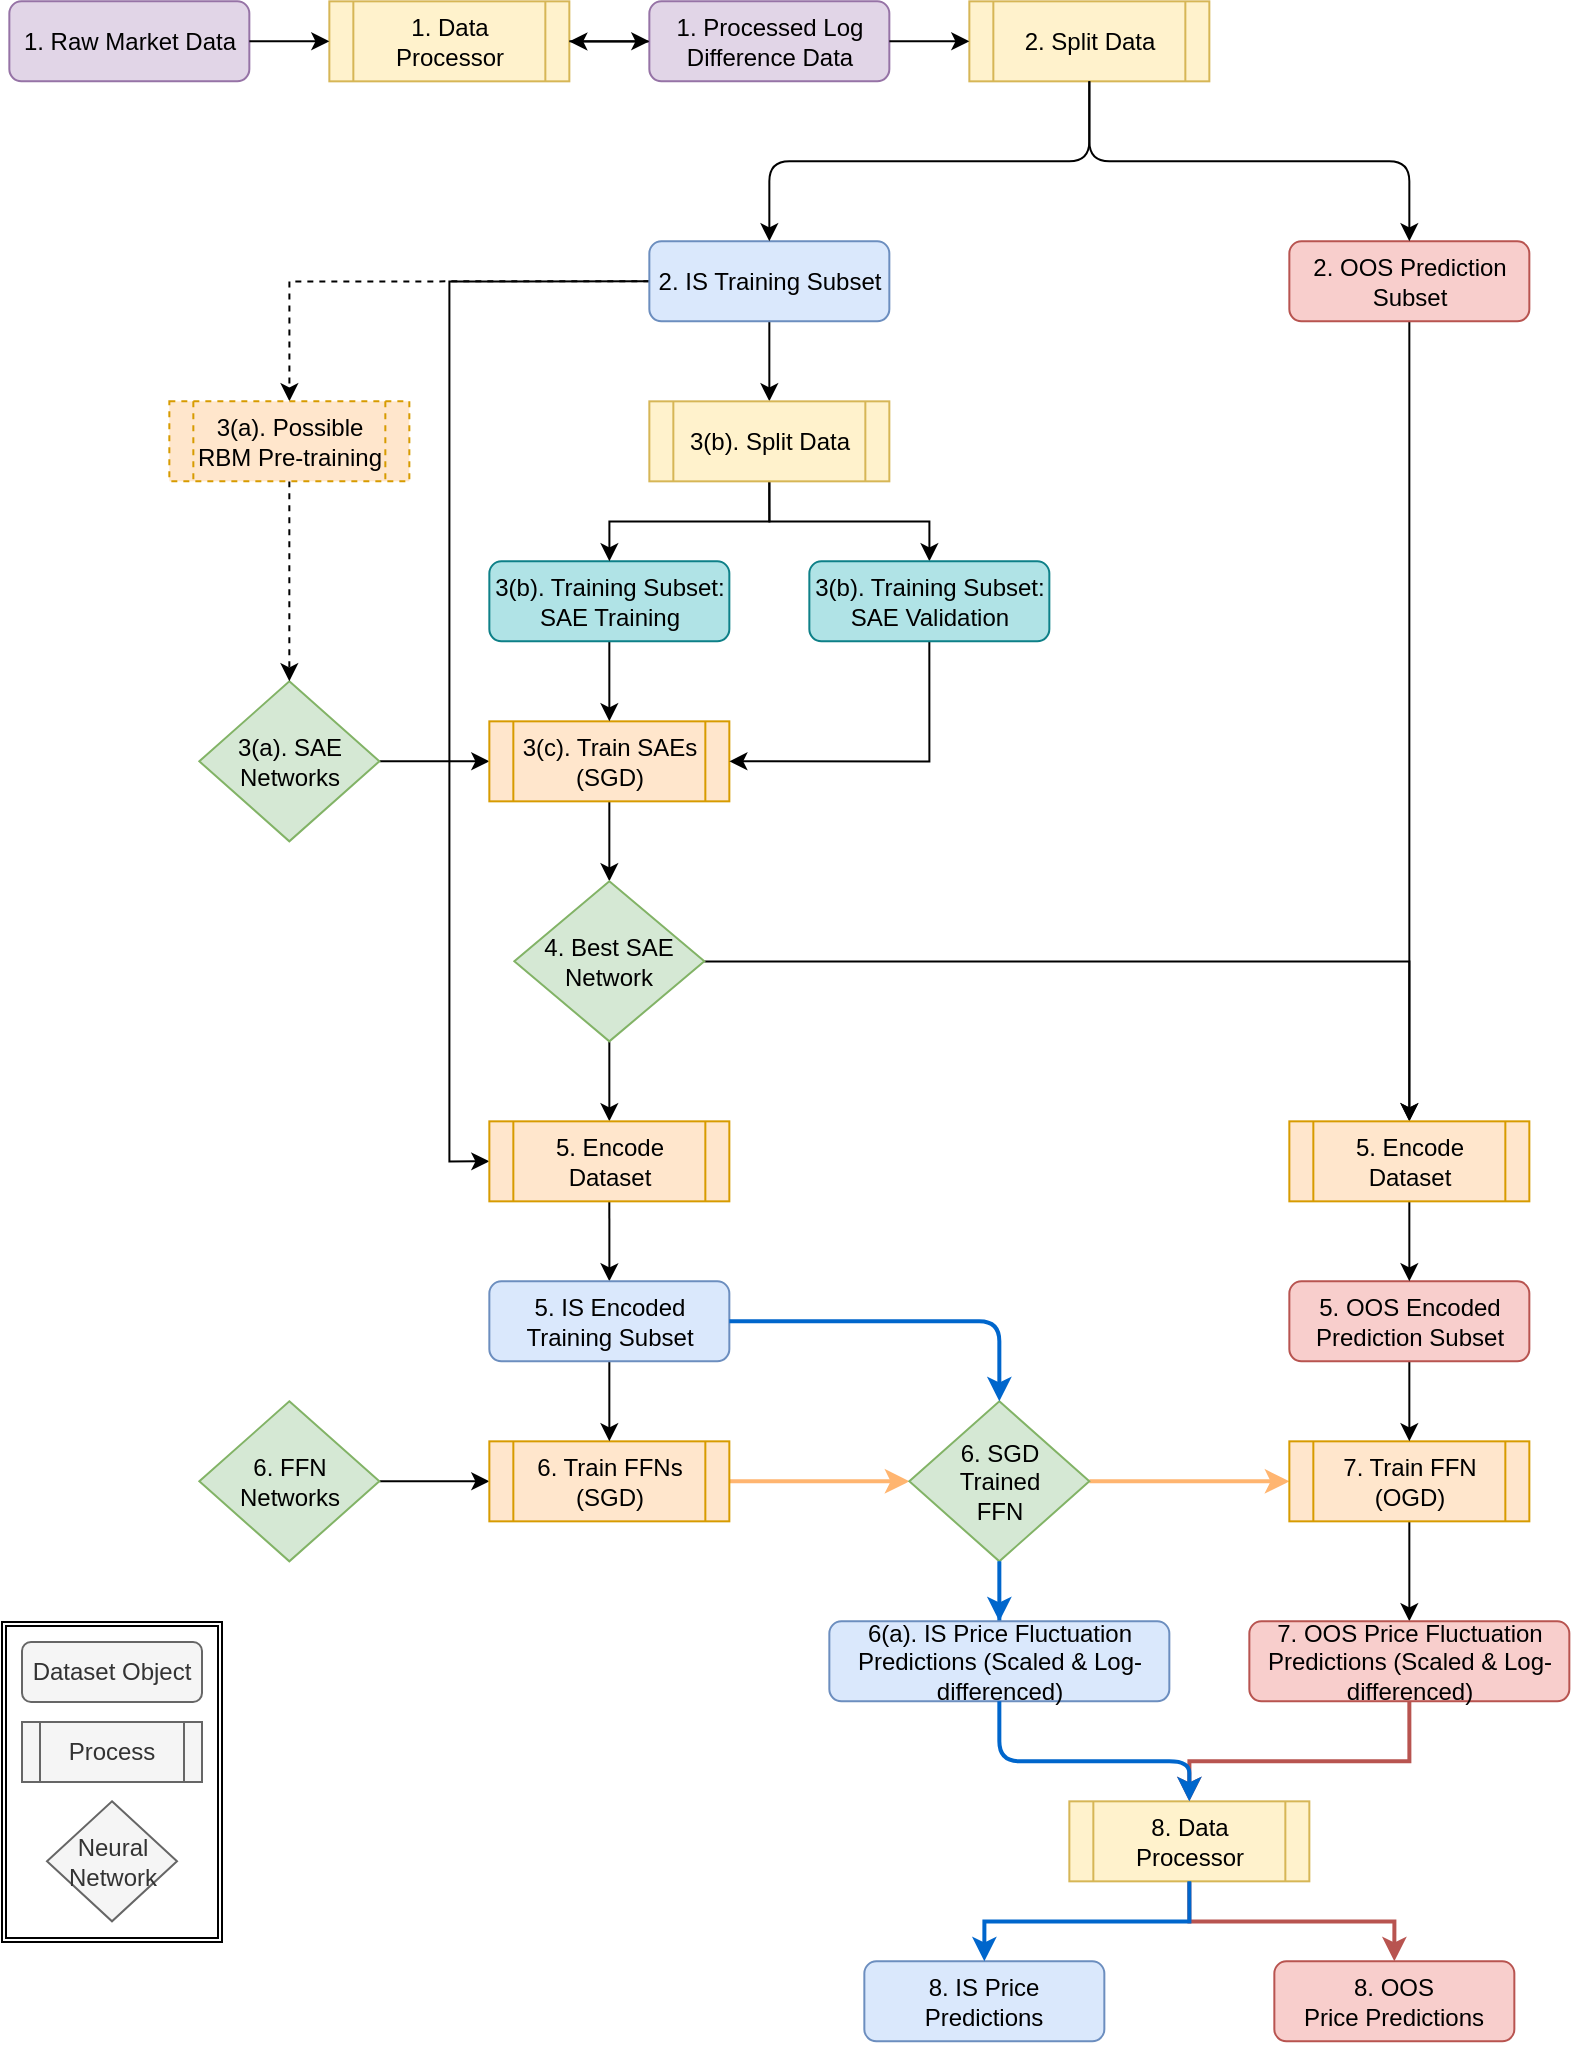 <mxfile version="12.6.7" type="device"><diagram id="EzshH1ZztDxhLU9X4agq" name="Page-1"><mxGraphModel dx="1977" dy="1192" grid="1" gridSize="10" guides="1" tooltips="1" connect="1" arrows="1" fold="1" page="1" pageScale="1" pageWidth="850" pageHeight="1100" math="0" shadow="0"><root><mxCell id="0"/><mxCell id="1" parent="0"/><mxCell id="JVI4xZAx4MJwsYW7Kg8M-6" value="" style="shape=ext;double=1;rounded=0;whiteSpace=wrap;html=1;" vertex="1" parent="1"><mxGeometry x="30" y="850" width="110" height="160" as="geometry"/></mxCell><mxCell id="Qn935991r_d9r_yExMQz-1" value="1. Data Processor" style="shape=process;whiteSpace=wrap;html=1;backgroundOutline=1;fillColor=#fff2cc;strokeColor=#d6b656;" parent="1" vertex="1"><mxGeometry x="193.67" y="39.67" width="120" height="40" as="geometry"/></mxCell><mxCell id="Qn935991r_d9r_yExMQz-2" value="&lt;span style=&quot;white-space: normal&quot;&gt;1. Raw Market Data&lt;/span&gt;" style="rounded=1;whiteSpace=wrap;html=1;fillColor=#e1d5e7;strokeColor=#9673a6;" parent="1" vertex="1"><mxGeometry x="33.67" y="39.67" width="120" height="40" as="geometry"/></mxCell><mxCell id="JVI4xZAx4MJwsYW7Kg8M-1" value="" style="edgeStyle=orthogonalEdgeStyle;rounded=0;orthogonalLoop=1;jettySize=auto;html=1;" edge="1" parent="1" source="Qn935991r_d9r_yExMQz-3" target="Qn935991r_d9r_yExMQz-1"><mxGeometry relative="1" as="geometry"/></mxCell><mxCell id="Qn935991r_d9r_yExMQz-3" value="1. Processed Log Difference Data" style="rounded=1;whiteSpace=wrap;html=1;fillColor=#e1d5e7;strokeColor=#9673a6;" parent="1" vertex="1"><mxGeometry x="353.67" y="39.67" width="120" height="40" as="geometry"/></mxCell><mxCell id="Qn935991r_d9r_yExMQz-4" value="2. Split Data" style="shape=process;whiteSpace=wrap;html=1;backgroundOutline=1;fillColor=#fff2cc;strokeColor=#d6b656;" parent="1" vertex="1"><mxGeometry x="513.67" y="39.67" width="120" height="40" as="geometry"/></mxCell><mxCell id="Qn935991r_d9r_yExMQz-5" style="edgeStyle=orthogonalEdgeStyle;rounded=0;orthogonalLoop=1;jettySize=auto;html=1;exitX=0.5;exitY=1;exitDx=0;exitDy=0;" parent="1" source="Qn935991r_d9r_yExMQz-8" target="Qn935991r_d9r_yExMQz-24" edge="1"><mxGeometry relative="1" as="geometry"/></mxCell><mxCell id="Qn935991r_d9r_yExMQz-6" style="edgeStyle=orthogonalEdgeStyle;rounded=0;orthogonalLoop=1;jettySize=auto;html=1;entryX=0;entryY=0.5;entryDx=0;entryDy=0;jumpStyle=arc;jumpSize=19;exitX=0;exitY=0.5;exitDx=0;exitDy=0;" parent="1" source="Qn935991r_d9r_yExMQz-8" target="Qn935991r_d9r_yExMQz-30" edge="1"><mxGeometry relative="1" as="geometry"><mxPoint x="213.67" y="589.67" as="sourcePoint"/></mxGeometry></mxCell><mxCell id="Qn935991r_d9r_yExMQz-7" style="edgeStyle=orthogonalEdgeStyle;rounded=0;jumpStyle=arc;jumpSize=19;orthogonalLoop=1;jettySize=auto;html=1;exitX=0;exitY=0.5;exitDx=0;exitDy=0;dashed=1;" parent="1" source="Qn935991r_d9r_yExMQz-8" target="Qn935991r_d9r_yExMQz-45" edge="1"><mxGeometry relative="1" as="geometry"/></mxCell><mxCell id="Qn935991r_d9r_yExMQz-8" value="2. IS Training Subset" style="rounded=1;whiteSpace=wrap;html=1;fillColor=#dae8fc;strokeColor=#6c8ebf;" parent="1" vertex="1"><mxGeometry x="353.67" y="159.67" width="120" height="40" as="geometry"/></mxCell><mxCell id="Qn935991r_d9r_yExMQz-9" style="edgeStyle=orthogonalEdgeStyle;rounded=0;jumpStyle=arc;jumpSize=19;orthogonalLoop=1;jettySize=auto;html=1;exitX=0.5;exitY=1;exitDx=0;exitDy=0;" parent="1" source="Qn935991r_d9r_yExMQz-10" target="Qn935991r_d9r_yExMQz-49" edge="1"><mxGeometry relative="1" as="geometry"><mxPoint x="733.67" y="419.67" as="targetPoint"/></mxGeometry></mxCell><mxCell id="Qn935991r_d9r_yExMQz-10" value="2. OOS Prediction Subset" style="rounded=1;whiteSpace=wrap;html=1;fillColor=#f8cecc;strokeColor=#b85450;" parent="1" vertex="1"><mxGeometry x="673.67" y="159.67" width="120" height="40" as="geometry"/></mxCell><mxCell id="Qn935991r_d9r_yExMQz-11" value="" style="endArrow=classic;html=1;exitX=1;exitY=0.5;exitDx=0;exitDy=0;entryX=0;entryY=0.5;entryDx=0;entryDy=0;" parent="1" source="Qn935991r_d9r_yExMQz-2" target="Qn935991r_d9r_yExMQz-1" edge="1"><mxGeometry width="50" height="50" relative="1" as="geometry"><mxPoint x="573.67" y="199.67" as="sourcePoint"/><mxPoint x="403.67" y="539.67" as="targetPoint"/></mxGeometry></mxCell><mxCell id="Qn935991r_d9r_yExMQz-12" value="" style="endArrow=classic;html=1;exitX=1;exitY=0.5;exitDx=0;exitDy=0;entryX=0;entryY=0.5;entryDx=0;entryDy=0;" parent="1" source="Qn935991r_d9r_yExMQz-1" target="Qn935991r_d9r_yExMQz-3" edge="1"><mxGeometry width="50" height="50" relative="1" as="geometry"><mxPoint x="353.67" y="589.67" as="sourcePoint"/><mxPoint x="403.67" y="539.67" as="targetPoint"/></mxGeometry></mxCell><mxCell id="Qn935991r_d9r_yExMQz-13" value="" style="endArrow=classic;html=1;exitX=1;exitY=0.5;exitDx=0;exitDy=0;entryX=0;entryY=0.5;entryDx=0;entryDy=0;" parent="1" source="Qn935991r_d9r_yExMQz-3" target="Qn935991r_d9r_yExMQz-4" edge="1"><mxGeometry width="50" height="50" relative="1" as="geometry"><mxPoint x="353.67" y="589.67" as="sourcePoint"/><mxPoint x="403.67" y="539.67" as="targetPoint"/><Array as="points"/></mxGeometry></mxCell><mxCell id="Qn935991r_d9r_yExMQz-14" value="" style="endArrow=classic;html=1;entryX=0.5;entryY=0;entryDx=0;entryDy=0;" parent="1" target="Qn935991r_d9r_yExMQz-8" edge="1"><mxGeometry width="50" height="50" relative="1" as="geometry"><mxPoint x="573.67" y="79.67" as="sourcePoint"/><mxPoint x="403.67" y="239.67" as="targetPoint"/><Array as="points"><mxPoint x="573.67" y="119.67"/><mxPoint x="413.67" y="119.67"/><mxPoint x="413.67" y="159.67"/></Array></mxGeometry></mxCell><mxCell id="Qn935991r_d9r_yExMQz-15" value="" style="endArrow=classic;html=1;entryX=0.5;entryY=0;entryDx=0;entryDy=0;" parent="1" target="Qn935991r_d9r_yExMQz-10" edge="1"><mxGeometry width="50" height="50" relative="1" as="geometry"><mxPoint x="573.67" y="79.67" as="sourcePoint"/><mxPoint x="403.67" y="239.67" as="targetPoint"/><Array as="points"><mxPoint x="573.67" y="119.67"/><mxPoint x="733.67" y="119.67"/><mxPoint x="733.67" y="159.67"/></Array></mxGeometry></mxCell><mxCell id="Qn935991r_d9r_yExMQz-16" style="edgeStyle=orthogonalEdgeStyle;rounded=0;orthogonalLoop=1;jettySize=auto;html=1;exitX=1;exitY=0.5;exitDx=0;exitDy=0;entryX=0;entryY=0.5;entryDx=0;entryDy=0;" parent="1" source="Qn935991r_d9r_yExMQz-17" target="Qn935991r_d9r_yExMQz-19" edge="1"><mxGeometry relative="1" as="geometry"><mxPoint x="233.67" y="419.67" as="targetPoint"/></mxGeometry></mxCell><mxCell id="Qn935991r_d9r_yExMQz-17" value="3(a). SAE &lt;br&gt;Networks" style="rhombus;whiteSpace=wrap;html=1;fillColor=#d5e8d4;strokeColor=#82b366;" parent="1" vertex="1"><mxGeometry x="128.67" y="379.67" width="90" height="80" as="geometry"/></mxCell><mxCell id="Qn935991r_d9r_yExMQz-18" style="edgeStyle=orthogonalEdgeStyle;rounded=0;orthogonalLoop=1;jettySize=auto;html=1;exitX=0.5;exitY=1;exitDx=0;exitDy=0;" parent="1" source="Qn935991r_d9r_yExMQz-19" target="Qn935991r_d9r_yExMQz-28" edge="1"><mxGeometry relative="1" as="geometry"/></mxCell><mxCell id="Qn935991r_d9r_yExMQz-19" value="3(c). Train SAEs (SGD)" style="shape=process;whiteSpace=wrap;html=1;backgroundOutline=1;fillColor=#ffe6cc;strokeColor=#d79b00;" parent="1" vertex="1"><mxGeometry x="273.67" y="399.67" width="120" height="40" as="geometry"/></mxCell><mxCell id="Qn935991r_d9r_yExMQz-20" style="edgeStyle=orthogonalEdgeStyle;rounded=0;orthogonalLoop=1;jettySize=auto;html=1;exitX=0.5;exitY=1;exitDx=0;exitDy=0;entryX=0.5;entryY=0;entryDx=0;entryDy=0;" parent="1" source="Qn935991r_d9r_yExMQz-21" target="Qn935991r_d9r_yExMQz-19" edge="1"><mxGeometry relative="1" as="geometry"/></mxCell><mxCell id="Qn935991r_d9r_yExMQz-21" value="3(b). Training Subset: SAE Training" style="rounded=1;whiteSpace=wrap;html=1;fillColor=#b0e3e6;strokeColor=#0e8088;" parent="1" vertex="1"><mxGeometry x="273.67" y="319.67" width="120" height="40" as="geometry"/></mxCell><mxCell id="Qn935991r_d9r_yExMQz-22" style="edgeStyle=orthogonalEdgeStyle;rounded=0;orthogonalLoop=1;jettySize=auto;html=1;exitX=0.5;exitY=1;exitDx=0;exitDy=0;" parent="1" source="Qn935991r_d9r_yExMQz-24" target="Qn935991r_d9r_yExMQz-26" edge="1"><mxGeometry relative="1" as="geometry"/></mxCell><mxCell id="Qn935991r_d9r_yExMQz-23" style="edgeStyle=orthogonalEdgeStyle;rounded=0;orthogonalLoop=1;jettySize=auto;html=1;exitX=0.5;exitY=1;exitDx=0;exitDy=0;" parent="1" source="Qn935991r_d9r_yExMQz-24" target="Qn935991r_d9r_yExMQz-21" edge="1"><mxGeometry relative="1" as="geometry"/></mxCell><mxCell id="Qn935991r_d9r_yExMQz-24" value="3(b). Split Data" style="shape=process;whiteSpace=wrap;html=1;backgroundOutline=1;fillColor=#fff2cc;strokeColor=#d6b656;" parent="1" vertex="1"><mxGeometry x="353.67" y="239.67" width="120" height="40" as="geometry"/></mxCell><mxCell id="Qn935991r_d9r_yExMQz-25" style="edgeStyle=orthogonalEdgeStyle;rounded=0;orthogonalLoop=1;jettySize=auto;html=1;exitX=0.5;exitY=1;exitDx=0;exitDy=0;entryX=1;entryY=0.5;entryDx=0;entryDy=0;" parent="1" source="Qn935991r_d9r_yExMQz-26" target="Qn935991r_d9r_yExMQz-19" edge="1"><mxGeometry relative="1" as="geometry"/></mxCell><mxCell id="Qn935991r_d9r_yExMQz-26" value="3(b). Training Subset: SAE Validation" style="rounded=1;whiteSpace=wrap;html=1;fillColor=#b0e3e6;strokeColor=#0e8088;" parent="1" vertex="1"><mxGeometry x="433.67" y="319.67" width="120" height="40" as="geometry"/></mxCell><mxCell id="Qn935991r_d9r_yExMQz-27" style="edgeStyle=orthogonalEdgeStyle;rounded=0;orthogonalLoop=1;jettySize=auto;html=1;exitX=0.5;exitY=1;exitDx=0;exitDy=0;entryX=0.5;entryY=0;entryDx=0;entryDy=0;" parent="1" source="Qn935991r_d9r_yExMQz-28" target="Qn935991r_d9r_yExMQz-30" edge="1"><mxGeometry relative="1" as="geometry"/></mxCell><mxCell id="Qn935991r_d9r_yExMQz-57" value="" style="edgeStyle=orthogonalEdgeStyle;rounded=0;orthogonalLoop=1;jettySize=auto;html=1;entryX=0.5;entryY=0;entryDx=0;entryDy=0;" parent="1" source="Qn935991r_d9r_yExMQz-28" target="Qn935991r_d9r_yExMQz-49" edge="1"><mxGeometry relative="1" as="geometry"><mxPoint x="578.67" y="519.67" as="targetPoint"/></mxGeometry></mxCell><mxCell id="Qn935991r_d9r_yExMQz-28" value="4. Best SAE Network" style="rhombus;whiteSpace=wrap;html=1;fillColor=#d5e8d4;strokeColor=#82b366;" parent="1" vertex="1"><mxGeometry x="286.17" y="479.67" width="95" height="80" as="geometry"/></mxCell><mxCell id="Qn935991r_d9r_yExMQz-29" style="edgeStyle=orthogonalEdgeStyle;rounded=0;jumpStyle=arc;jumpSize=19;orthogonalLoop=1;jettySize=auto;html=1;exitX=0.5;exitY=1;exitDx=0;exitDy=0;" parent="1" source="Qn935991r_d9r_yExMQz-30" edge="1"><mxGeometry relative="1" as="geometry"><mxPoint x="333.67" y="679.67" as="targetPoint"/></mxGeometry></mxCell><mxCell id="Qn935991r_d9r_yExMQz-30" value="5. Encode Dataset" style="shape=process;whiteSpace=wrap;html=1;backgroundOutline=1;fillColor=#ffe6cc;strokeColor=#d79b00;" parent="1" vertex="1"><mxGeometry x="273.67" y="599.67" width="120" height="40" as="geometry"/></mxCell><mxCell id="Qn935991r_d9r_yExMQz-31" style="edgeStyle=orthogonalEdgeStyle;rounded=0;jumpStyle=arc;jumpSize=19;orthogonalLoop=1;jettySize=auto;html=1;exitX=1;exitY=0.5;exitDx=0;exitDy=0;entryX=0;entryY=0.5;entryDx=0;entryDy=0;" parent="1" source="Qn935991r_d9r_yExMQz-32" target="Qn935991r_d9r_yExMQz-34" edge="1"><mxGeometry relative="1" as="geometry"/></mxCell><mxCell id="Qn935991r_d9r_yExMQz-32" value="6. FFN&lt;br&gt;Networks" style="rhombus;whiteSpace=wrap;html=1;fillColor=#d5e8d4;strokeColor=#82b366;" parent="1" vertex="1"><mxGeometry x="128.67" y="739.67" width="90" height="80" as="geometry"/></mxCell><mxCell id="Qn935991r_d9r_yExMQz-33" style="edgeStyle=orthogonalEdgeStyle;rounded=0;jumpStyle=arc;jumpSize=19;orthogonalLoop=1;jettySize=auto;html=1;exitX=1;exitY=0.5;exitDx=0;exitDy=0;entryX=0;entryY=0.5;entryDx=0;entryDy=0;strokeColor=#FFB570;strokeWidth=2;" parent="1" source="Qn935991r_d9r_yExMQz-34" target="Qn935991r_d9r_yExMQz-36" edge="1"><mxGeometry relative="1" as="geometry"/></mxCell><mxCell id="Qn935991r_d9r_yExMQz-34" value="6. Train FFNs (SGD)" style="shape=process;whiteSpace=wrap;html=1;backgroundOutline=1;fillColor=#ffe6cc;strokeColor=#d79b00;" parent="1" vertex="1"><mxGeometry x="273.67" y="759.67" width="120" height="40" as="geometry"/></mxCell><mxCell id="Qn935991r_d9r_yExMQz-35" style="edgeStyle=orthogonalEdgeStyle;rounded=0;jumpStyle=arc;jumpSize=19;orthogonalLoop=1;jettySize=auto;html=1;exitX=1;exitY=0.5;exitDx=0;exitDy=0;entryX=0;entryY=0.5;entryDx=0;entryDy=0;strokeColor=#FFB570;strokeWidth=2;" parent="1" source="Qn935991r_d9r_yExMQz-36" target="Qn935991r_d9r_yExMQz-38" edge="1"><mxGeometry relative="1" as="geometry"/></mxCell><mxCell id="Qn935991r_d9r_yExMQz-36" value="6. SGD &lt;br&gt;Trained &lt;br&gt;FFN" style="rhombus;whiteSpace=wrap;html=1;fillColor=#d5e8d4;strokeColor=#82b366;" parent="1" vertex="1"><mxGeometry x="483.67" y="739.67" width="90" height="80" as="geometry"/></mxCell><mxCell id="Qn935991r_d9r_yExMQz-37" style="edgeStyle=orthogonalEdgeStyle;rounded=0;jumpStyle=arc;jumpSize=19;orthogonalLoop=1;jettySize=auto;html=1;exitX=0.5;exitY=1;exitDx=0;exitDy=0;entryX=0.5;entryY=0;entryDx=0;entryDy=0;" parent="1" source="Qn935991r_d9r_yExMQz-38" target="Qn935991r_d9r_yExMQz-40" edge="1"><mxGeometry relative="1" as="geometry"><mxPoint x="733.67" y="849.67" as="targetPoint"/></mxGeometry></mxCell><mxCell id="Qn935991r_d9r_yExMQz-38" value="7. Train FFN (OGD)" style="shape=process;whiteSpace=wrap;html=1;backgroundOutline=1;fillColor=#ffe6cc;strokeColor=#d79b00;" parent="1" vertex="1"><mxGeometry x="673.67" y="759.67" width="120" height="40" as="geometry"/></mxCell><mxCell id="Qn935991r_d9r_yExMQz-39" style="edgeStyle=orthogonalEdgeStyle;rounded=0;jumpStyle=arc;jumpSize=19;orthogonalLoop=1;jettySize=auto;html=1;exitX=0.5;exitY=1;exitDx=0;exitDy=0;entryX=0.5;entryY=0;entryDx=0;entryDy=0;fillColor=#f8cecc;strokeColor=#b85450;strokeWidth=2;" parent="1" source="Qn935991r_d9r_yExMQz-40" target="Qn935991r_d9r_yExMQz-42" edge="1"><mxGeometry relative="1" as="geometry"><mxPoint x="733.67" y="889.67" as="sourcePoint"/><Array as="points"><mxPoint x="733.67" y="919.67"/><mxPoint x="623.67" y="919.67"/></Array></mxGeometry></mxCell><mxCell id="Qn935991r_d9r_yExMQz-40" value="7. OOS Price Fluctuation Predictions (Scaled &amp;amp; Log-differenced)" style="rounded=1;whiteSpace=wrap;html=1;fillColor=#f8cecc;strokeColor=#b85450;" parent="1" vertex="1"><mxGeometry x="653.67" y="849.67" width="160" height="40" as="geometry"/></mxCell><mxCell id="Qn935991r_d9r_yExMQz-41" style="edgeStyle=orthogonalEdgeStyle;rounded=0;jumpStyle=arc;jumpSize=19;orthogonalLoop=1;jettySize=auto;html=1;exitX=0.5;exitY=1;exitDx=0;exitDy=0;entryX=0.5;entryY=0;entryDx=0;entryDy=0;fillColor=#f8cecc;strokeColor=#b85450;strokeWidth=2;" parent="1" source="Qn935991r_d9r_yExMQz-42" target="Qn935991r_d9r_yExMQz-43" edge="1"><mxGeometry relative="1" as="geometry"><mxPoint x="733.67" y="1009.67" as="targetPoint"/></mxGeometry></mxCell><mxCell id="Qn935991r_d9r_yExMQz-42" value="8. Data Processor" style="shape=process;whiteSpace=wrap;html=1;backgroundOutline=1;fillColor=#fff2cc;strokeColor=#d6b656;" parent="1" vertex="1"><mxGeometry x="563.67" y="939.67" width="120" height="40" as="geometry"/></mxCell><mxCell id="Qn935991r_d9r_yExMQz-43" value="8. OOS &lt;br&gt;Price Predictions" style="rounded=1;whiteSpace=wrap;html=1;fillColor=#f8cecc;strokeColor=#b85450;" parent="1" vertex="1"><mxGeometry x="666.17" y="1019.67" width="120" height="40" as="geometry"/></mxCell><mxCell id="Qn935991r_d9r_yExMQz-44" style="edgeStyle=orthogonalEdgeStyle;rounded=0;jumpStyle=arc;jumpSize=19;orthogonalLoop=1;jettySize=auto;html=1;exitX=0.5;exitY=1;exitDx=0;exitDy=0;entryX=0.5;entryY=0;entryDx=0;entryDy=0;dashed=1;" parent="1" source="Qn935991r_d9r_yExMQz-45" target="Qn935991r_d9r_yExMQz-17" edge="1"><mxGeometry relative="1" as="geometry"/></mxCell><mxCell id="Qn935991r_d9r_yExMQz-45" value="3(a). Possible RBM Pre-training" style="shape=process;whiteSpace=wrap;html=1;backgroundOutline=1;fillColor=#ffe6cc;strokeColor=#d79b00;dashed=1;" parent="1" vertex="1"><mxGeometry x="113.67" y="239.67" width="120" height="40" as="geometry"/></mxCell><mxCell id="Qn935991r_d9r_yExMQz-46" style="edgeStyle=orthogonalEdgeStyle;rounded=0;jumpStyle=arc;jumpSize=19;orthogonalLoop=1;jettySize=auto;html=1;exitX=0.5;exitY=1;exitDx=0;exitDy=0;entryX=0.5;entryY=0;entryDx=0;entryDy=0;" parent="1" source="Qn935991r_d9r_yExMQz-47" target="Qn935991r_d9r_yExMQz-34" edge="1"><mxGeometry relative="1" as="geometry"/></mxCell><mxCell id="Qn935991r_d9r_yExMQz-47" value="5. IS Encoded Training Subset" style="rounded=1;whiteSpace=wrap;html=1;fillColor=#dae8fc;strokeColor=#6c8ebf;" parent="1" vertex="1"><mxGeometry x="273.67" y="679.67" width="120" height="40" as="geometry"/></mxCell><mxCell id="Qn935991r_d9r_yExMQz-55" style="edgeStyle=orthogonalEdgeStyle;rounded=0;orthogonalLoop=1;jettySize=auto;html=1;exitX=0.5;exitY=1;exitDx=0;exitDy=0;" parent="1" source="Qn935991r_d9r_yExMQz-48" target="Qn935991r_d9r_yExMQz-38" edge="1"><mxGeometry relative="1" as="geometry"/></mxCell><mxCell id="Qn935991r_d9r_yExMQz-48" value="5. OOS Encoded Prediction Subset" style="rounded=1;whiteSpace=wrap;html=1;fillColor=#f8cecc;strokeColor=#b85450;" parent="1" vertex="1"><mxGeometry x="673.67" y="679.67" width="120" height="40" as="geometry"/></mxCell><mxCell id="Qn935991r_d9r_yExMQz-54" style="edgeStyle=orthogonalEdgeStyle;rounded=0;orthogonalLoop=1;jettySize=auto;html=1;exitX=0.5;exitY=1;exitDx=0;exitDy=0;entryX=0.5;entryY=0;entryDx=0;entryDy=0;" parent="1" source="Qn935991r_d9r_yExMQz-49" target="Qn935991r_d9r_yExMQz-48" edge="1"><mxGeometry relative="1" as="geometry"/></mxCell><mxCell id="Qn935991r_d9r_yExMQz-49" value="5. Encode Dataset" style="shape=process;whiteSpace=wrap;html=1;backgroundOutline=1;fillColor=#ffe6cc;strokeColor=#d79b00;" parent="1" vertex="1"><mxGeometry x="673.67" y="599.67" width="120" height="40" as="geometry"/></mxCell><mxCell id="Ub1QTB1K5w8k8-sQJtgr-2" value="" style="endArrow=classic;html=1;exitX=1;exitY=0.5;exitDx=0;exitDy=0;entryX=0.5;entryY=0;entryDx=0;entryDy=0;fillColor=#66B2FF;strokeColor=#0066CC;strokeWidth=2;" parent="1" source="Qn935991r_d9r_yExMQz-47" target="Qn935991r_d9r_yExMQz-36" edge="1"><mxGeometry width="50" height="50" relative="1" as="geometry"><mxPoint x="113.67" y="1109.67" as="sourcePoint"/><mxPoint x="163.67" y="1059.67" as="targetPoint"/><Array as="points"><mxPoint x="528.67" y="699.67"/></Array></mxGeometry></mxCell><mxCell id="Ub1QTB1K5w8k8-sQJtgr-3" value="" style="endArrow=classic;html=1;exitX=0.5;exitY=1;exitDx=0;exitDy=0;fillColor=#66B2FF;strokeColor=#0066CC;strokeWidth=2;entryX=0.5;entryY=0;entryDx=0;entryDy=0;" parent="1" source="Qn935991r_d9r_yExMQz-36" target="Ub1QTB1K5w8k8-sQJtgr-6" edge="1"><mxGeometry width="50" height="50" relative="1" as="geometry"><mxPoint x="403.67" y="709.67" as="sourcePoint"/><mxPoint x="528.67" y="859.67" as="targetPoint"/><Array as="points"><mxPoint x="528.67" y="859.67"/><mxPoint x="528.67" y="839.67"/></Array></mxGeometry></mxCell><mxCell id="Ub1QTB1K5w8k8-sQJtgr-6" value="6(a). IS Price Fluctuation Predictions (Scaled &amp;amp; Log-differenced)" style="rounded=1;whiteSpace=wrap;html=1;fillColor=#dae8fc;strokeColor=#6c8ebf;" parent="1" vertex="1"><mxGeometry x="443.67" y="849.67" width="170" height="40" as="geometry"/></mxCell><mxCell id="Ub1QTB1K5w8k8-sQJtgr-8" value="8. IS Price Predictions" style="rounded=1;whiteSpace=wrap;html=1;fillColor=#dae8fc;strokeColor=#6c8ebf;" parent="1" vertex="1"><mxGeometry x="461.17" y="1019.67" width="120" height="40" as="geometry"/></mxCell><mxCell id="Ub1QTB1K5w8k8-sQJtgr-9" style="edgeStyle=orthogonalEdgeStyle;rounded=0;jumpStyle=arc;jumpSize=19;orthogonalLoop=1;jettySize=auto;html=1;exitX=0.5;exitY=1;exitDx=0;exitDy=0;entryX=0.5;entryY=0;entryDx=0;entryDy=0;fillColor=#dae8fc;strokeColor=#0066CC;strokeWidth=2;" parent="1" source="Qn935991r_d9r_yExMQz-42" target="Ub1QTB1K5w8k8-sQJtgr-8" edge="1"><mxGeometry relative="1" as="geometry"><mxPoint x="618.67" y="999.67" as="sourcePoint"/><mxPoint x="743.67" y="1059.67" as="targetPoint"/></mxGeometry></mxCell><mxCell id="Ub1QTB1K5w8k8-sQJtgr-10" value="" style="endArrow=classic;html=1;exitX=0.5;exitY=1;exitDx=0;exitDy=0;fillColor=#66B2FF;strokeColor=#0066CC;strokeWidth=2;entryX=0.5;entryY=0;entryDx=0;entryDy=0;" parent="1" source="Ub1QTB1K5w8k8-sQJtgr-6" target="Qn935991r_d9r_yExMQz-42" edge="1"><mxGeometry width="50" height="50" relative="1" as="geometry"><mxPoint x="373.67" y="919.67" as="sourcePoint"/><mxPoint x="373.67" y="949.67" as="targetPoint"/><Array as="points"><mxPoint x="528.67" y="919.67"/><mxPoint x="623.67" y="919.67"/></Array></mxGeometry></mxCell><mxCell id="JVI4xZAx4MJwsYW7Kg8M-2" value="&lt;span style=&quot;white-space: normal&quot;&gt;Dataset Object&lt;/span&gt;" style="rounded=1;whiteSpace=wrap;html=1;fillColor=#f5f5f5;strokeColor=#666666;fontColor=#333333;" vertex="1" parent="1"><mxGeometry x="40" y="860" width="90" height="30" as="geometry"/></mxCell><mxCell id="JVI4xZAx4MJwsYW7Kg8M-3" value="Process" style="shape=process;whiteSpace=wrap;html=1;backgroundOutline=1;fillColor=#f5f5f5;strokeColor=#666666;fontColor=#333333;" vertex="1" parent="1"><mxGeometry x="40" y="900" width="90" height="30" as="geometry"/></mxCell><mxCell id="JVI4xZAx4MJwsYW7Kg8M-4" value="Neural Network" style="rhombus;whiteSpace=wrap;html=1;fillColor=#f5f5f5;strokeColor=#666666;fontColor=#333333;" vertex="1" parent="1"><mxGeometry x="52.5" y="939.67" width="65" height="60" as="geometry"/></mxCell></root></mxGraphModel></diagram></mxfile>